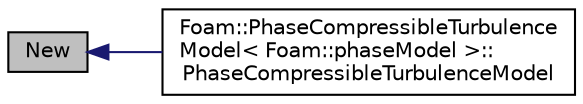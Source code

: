 digraph "New"
{
  bgcolor="transparent";
  edge [fontname="Helvetica",fontsize="10",labelfontname="Helvetica",labelfontsize="10"];
  node [fontname="Helvetica",fontsize="10",shape=record];
  rankdir="LR";
  Node5 [label="New",height=0.2,width=0.4,color="black", fillcolor="grey75", style="filled", fontcolor="black"];
  Node5 -> Node6 [dir="back",color="midnightblue",fontsize="10",style="solid",fontname="Helvetica"];
  Node6 [label="Foam::PhaseCompressibleTurbulence\lModel\< Foam::phaseModel \>::\lPhaseCompressibleTurbulenceModel",height=0.2,width=0.4,color="black",URL="$a32093.html#ae9d76c034d0214e6bcb6989814558e5a",tooltip="Construct. "];
}
